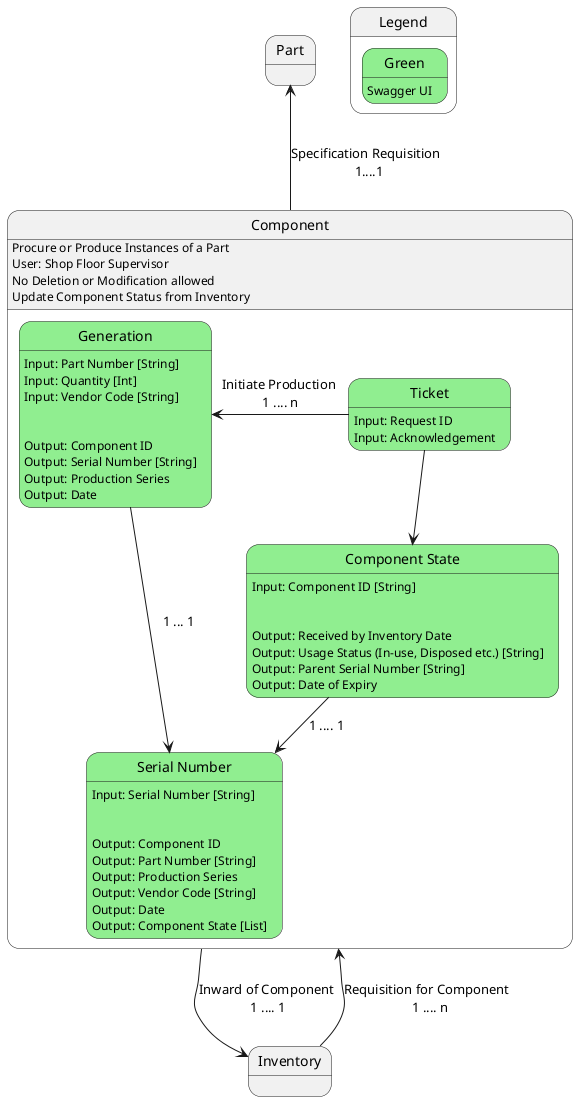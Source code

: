 @startuml
state Legend{
    state Green #lightgreen
    Green: Swagger UI
}

    state Component {
        Component: Procure or Produce Instances of a Part
        Component: User: Shop Floor Supervisor
        Component: No Deletion or Modification allowed
        Component: Update Component Status from Inventory

        state Generation #lightgreen{
            Generation: Input: Part Number [String]
            Generation: Input: Quantity [Int]
            Generation: Input: Vendor Code [String]
            Generation:\n
            Generation: Output: Component ID
            Generation: Output: Serial Number [String]
            Generation: Output: Production Series
            Generation: Output: Date
        }


        state "Serial Number" as sn #lightgreen {

        sn: Input: Serial Number [String]
        sn:\n
        sn: Output: Component ID
        sn: Output: Part Number [String]
        sn: Output: Production Series
        sn: Output: Vendor Code [String]
        sn: Output: Date
        sn: Output: Component State [List]
        }

        Generation --> sn: 1 ... 1


        state "Component State" as cs #lightgreen{
            cs: Input: Component ID [String]
            cs: \n
            cs: Output: Received by Inventory Date
            cs: Output: Usage Status (In-use, Disposed etc.) [String]
            cs: Output: Parent Serial Number [String]
            cs: Output: Date of Expiry
            }

       cs --> sn: 1 .... 1

       state "Ticket" as pt  #lightgreen{

            pt: Input: Request ID
            pt: Input: Acknowledgement
       }

       pt -l-> Generation : Initiate Production \n1 .... n
       pt --> cs
    }

 Component -u-> Part : Specification Requisition \n 1....1
 Component --> Inventory: Inward of Component \n1 .... 1
 Inventory --> Component: Requisition for Component \n 1 .... n

@enduml